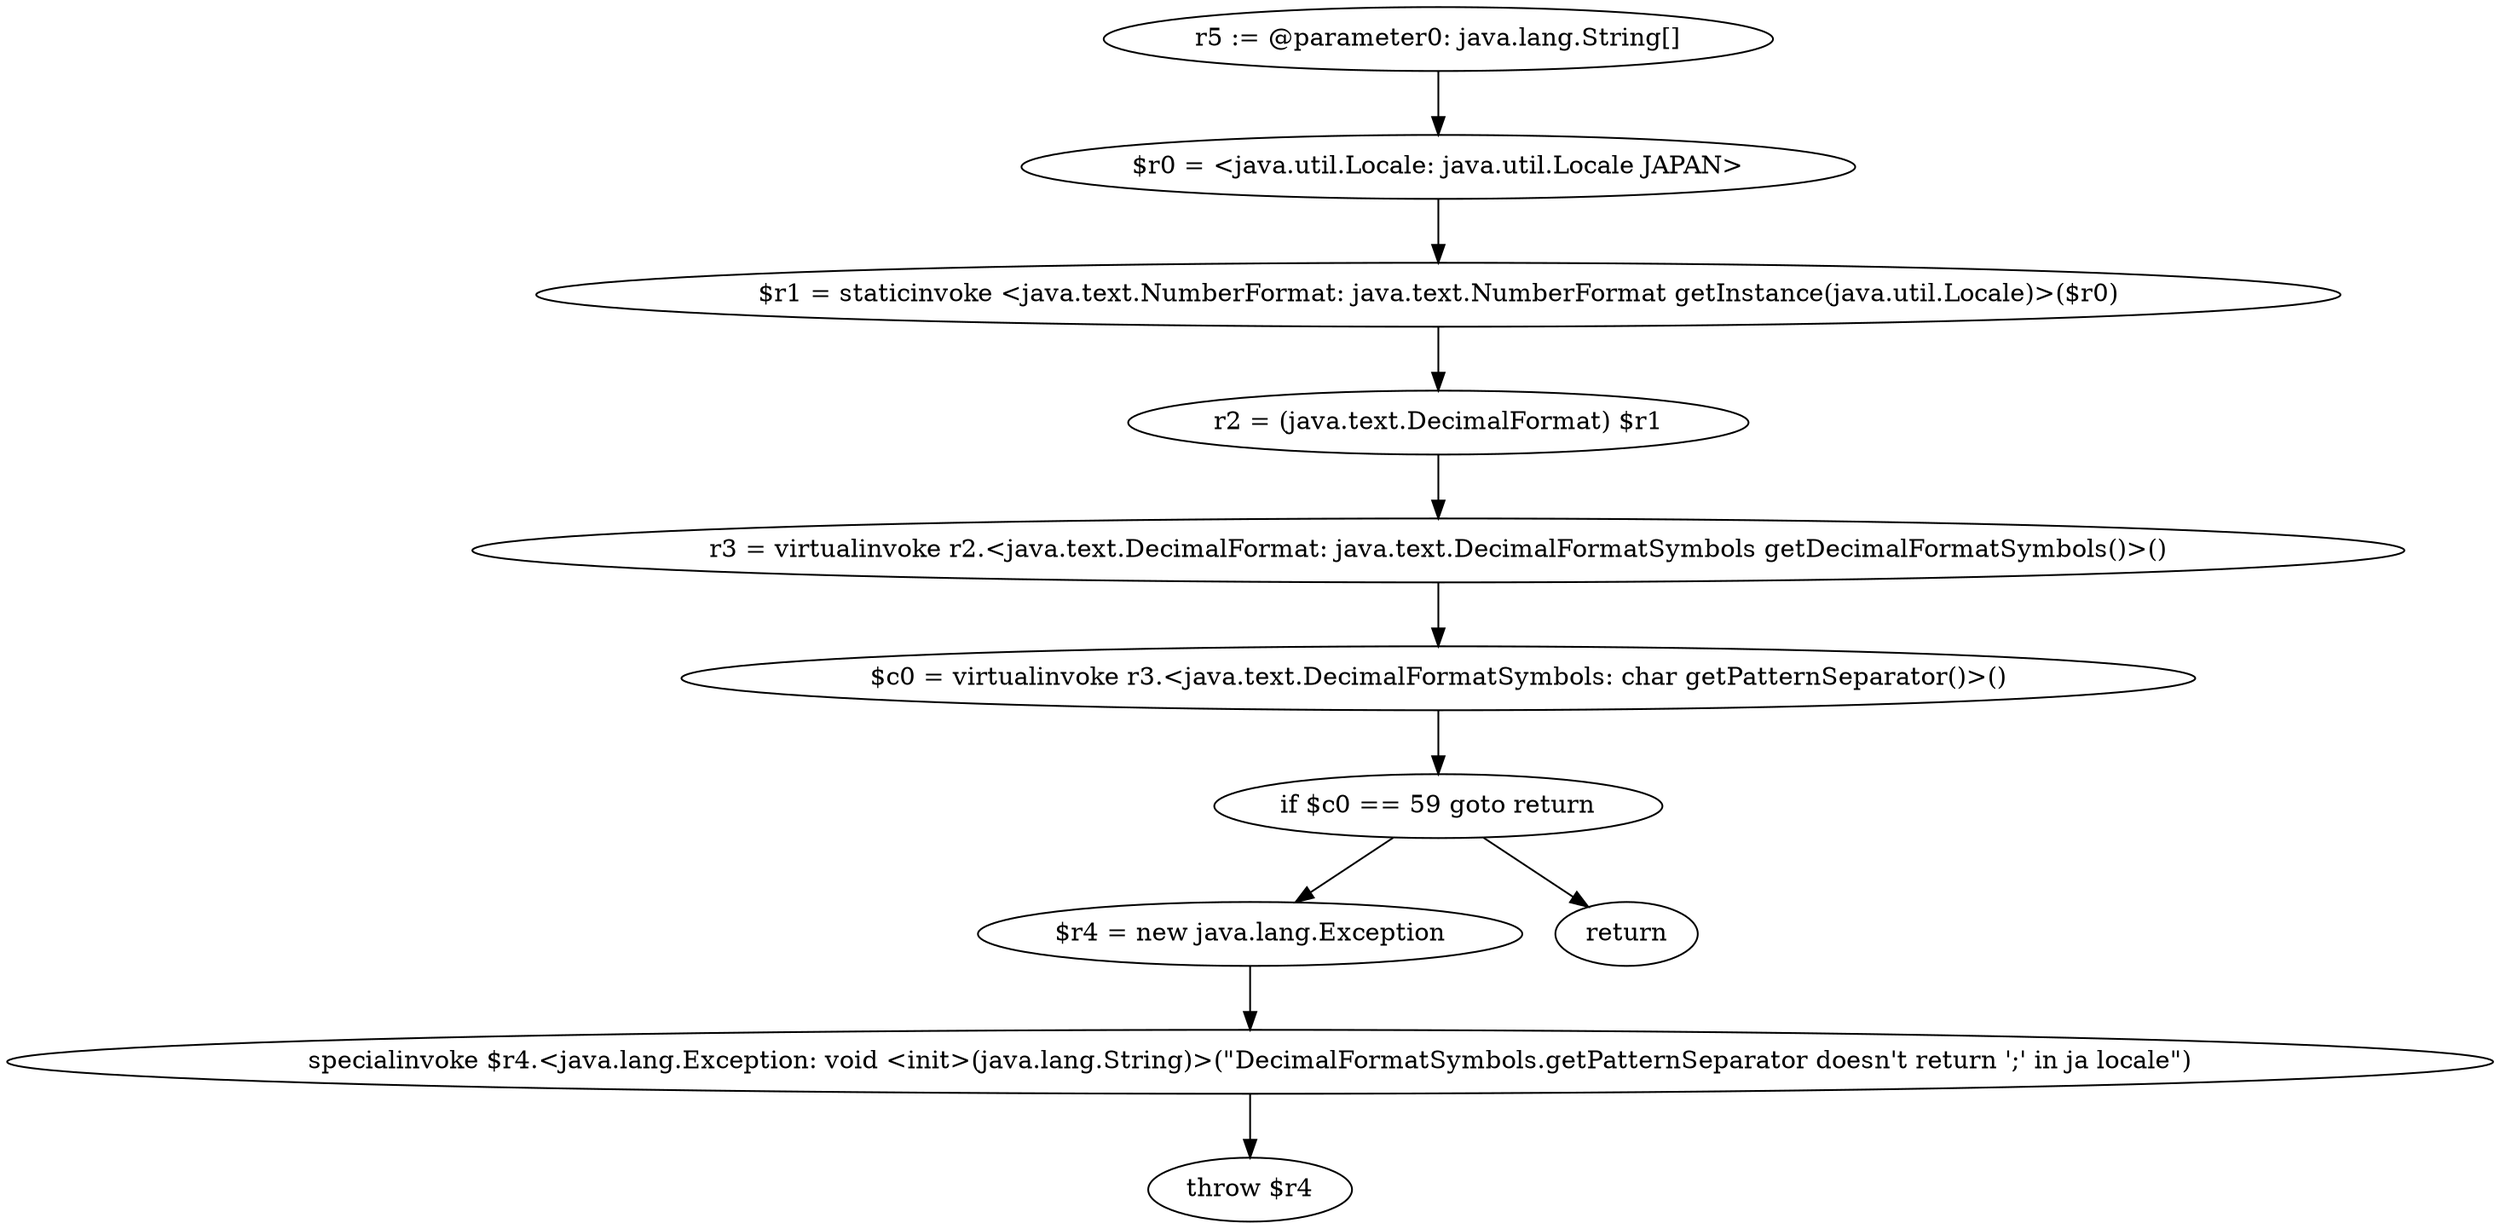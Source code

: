 digraph "unitGraph" {
    "r5 := @parameter0: java.lang.String[]"
    "$r0 = <java.util.Locale: java.util.Locale JAPAN>"
    "$r1 = staticinvoke <java.text.NumberFormat: java.text.NumberFormat getInstance(java.util.Locale)>($r0)"
    "r2 = (java.text.DecimalFormat) $r1"
    "r3 = virtualinvoke r2.<java.text.DecimalFormat: java.text.DecimalFormatSymbols getDecimalFormatSymbols()>()"
    "$c0 = virtualinvoke r3.<java.text.DecimalFormatSymbols: char getPatternSeparator()>()"
    "if $c0 == 59 goto return"
    "$r4 = new java.lang.Exception"
    "specialinvoke $r4.<java.lang.Exception: void <init>(java.lang.String)>(\"DecimalFormatSymbols.getPatternSeparator doesn\'t return \';\' in ja locale\")"
    "throw $r4"
    "return"
    "r5 := @parameter0: java.lang.String[]"->"$r0 = <java.util.Locale: java.util.Locale JAPAN>";
    "$r0 = <java.util.Locale: java.util.Locale JAPAN>"->"$r1 = staticinvoke <java.text.NumberFormat: java.text.NumberFormat getInstance(java.util.Locale)>($r0)";
    "$r1 = staticinvoke <java.text.NumberFormat: java.text.NumberFormat getInstance(java.util.Locale)>($r0)"->"r2 = (java.text.DecimalFormat) $r1";
    "r2 = (java.text.DecimalFormat) $r1"->"r3 = virtualinvoke r2.<java.text.DecimalFormat: java.text.DecimalFormatSymbols getDecimalFormatSymbols()>()";
    "r3 = virtualinvoke r2.<java.text.DecimalFormat: java.text.DecimalFormatSymbols getDecimalFormatSymbols()>()"->"$c0 = virtualinvoke r3.<java.text.DecimalFormatSymbols: char getPatternSeparator()>()";
    "$c0 = virtualinvoke r3.<java.text.DecimalFormatSymbols: char getPatternSeparator()>()"->"if $c0 == 59 goto return";
    "if $c0 == 59 goto return"->"$r4 = new java.lang.Exception";
    "if $c0 == 59 goto return"->"return";
    "$r4 = new java.lang.Exception"->"specialinvoke $r4.<java.lang.Exception: void <init>(java.lang.String)>(\"DecimalFormatSymbols.getPatternSeparator doesn\'t return \';\' in ja locale\")";
    "specialinvoke $r4.<java.lang.Exception: void <init>(java.lang.String)>(\"DecimalFormatSymbols.getPatternSeparator doesn\'t return \';\' in ja locale\")"->"throw $r4";
}
